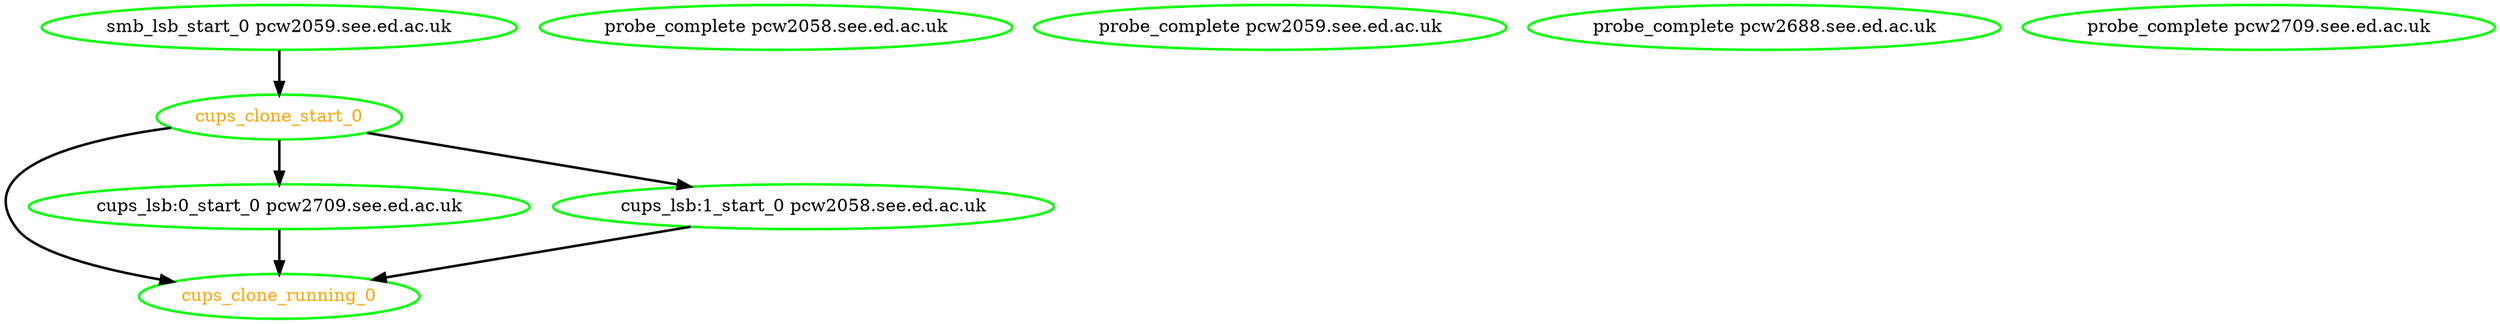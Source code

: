 digraph "g" {
"cups_clone_running_0" [ style=bold color="green" fontcolor="orange"  ]
"cups_clone_start_0" -> "cups_clone_running_0" [ style = bold]
"cups_clone_start_0" -> "cups_lsb:0_start_0 pcw2709.see.ed.ac.uk" [ style = bold]
"cups_clone_start_0" -> "cups_lsb:1_start_0 pcw2058.see.ed.ac.uk" [ style = bold]
"cups_clone_start_0" [ style=bold color="green" fontcolor="orange"  ]
"cups_lsb:0_start_0 pcw2709.see.ed.ac.uk" -> "cups_clone_running_0" [ style = bold]
"cups_lsb:0_start_0 pcw2709.see.ed.ac.uk" [ style=bold color="green" fontcolor="black"  ]
"cups_lsb:1_start_0 pcw2058.see.ed.ac.uk" -> "cups_clone_running_0" [ style = bold]
"cups_lsb:1_start_0 pcw2058.see.ed.ac.uk" [ style=bold color="green" fontcolor="black"  ]
"probe_complete pcw2058.see.ed.ac.uk" [ style=bold color="green" fontcolor="black"  ]
"probe_complete pcw2059.see.ed.ac.uk" [ style=bold color="green" fontcolor="black"  ]
"probe_complete pcw2688.see.ed.ac.uk" [ style=bold color="green" fontcolor="black"  ]
"probe_complete pcw2709.see.ed.ac.uk" [ style=bold color="green" fontcolor="black"  ]
"smb_lsb_start_0 pcw2059.see.ed.ac.uk" -> "cups_clone_start_0" [ style = bold]
"smb_lsb_start_0 pcw2059.see.ed.ac.uk" [ style=bold color="green" fontcolor="black"  ]
}
